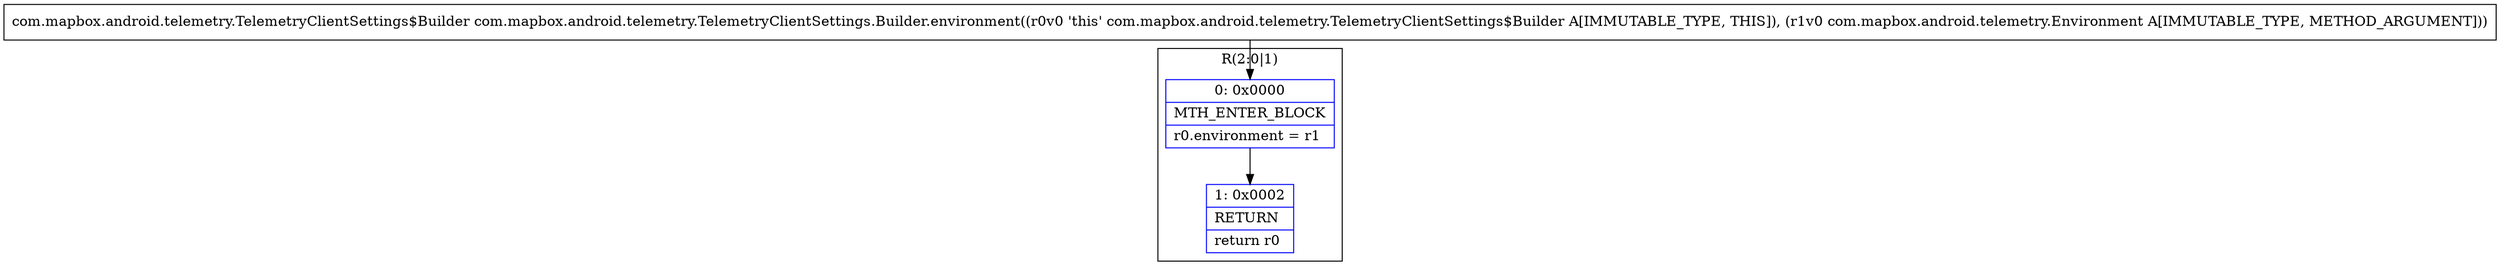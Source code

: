 digraph "CFG forcom.mapbox.android.telemetry.TelemetryClientSettings.Builder.environment(Lcom\/mapbox\/android\/telemetry\/Environment;)Lcom\/mapbox\/android\/telemetry\/TelemetryClientSettings$Builder;" {
subgraph cluster_Region_1101982630 {
label = "R(2:0|1)";
node [shape=record,color=blue];
Node_0 [shape=record,label="{0\:\ 0x0000|MTH_ENTER_BLOCK\l|r0.environment = r1\l}"];
Node_1 [shape=record,label="{1\:\ 0x0002|RETURN\l|return r0\l}"];
}
MethodNode[shape=record,label="{com.mapbox.android.telemetry.TelemetryClientSettings$Builder com.mapbox.android.telemetry.TelemetryClientSettings.Builder.environment((r0v0 'this' com.mapbox.android.telemetry.TelemetryClientSettings$Builder A[IMMUTABLE_TYPE, THIS]), (r1v0 com.mapbox.android.telemetry.Environment A[IMMUTABLE_TYPE, METHOD_ARGUMENT])) }"];
MethodNode -> Node_0;
Node_0 -> Node_1;
}

